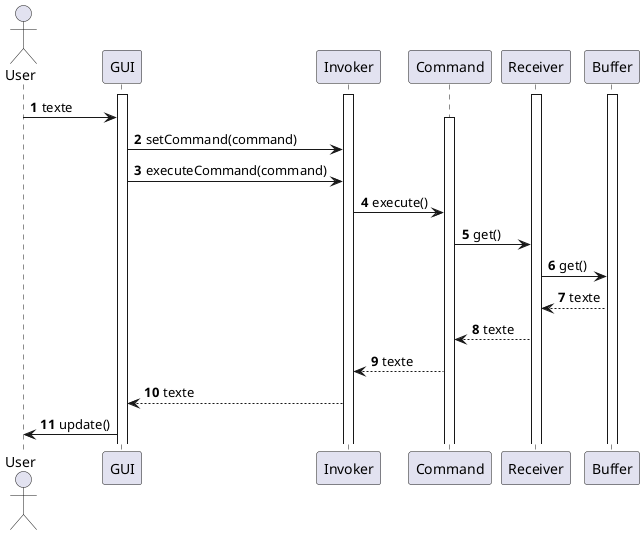 @startuml
'https://plantuml.com/sequence-diagram

autonumber

actor User

activate GUI
activate Invoker
participant Command
activate Receiver
activate Buffer

User -> GUI : texte
activate Command
GUI -> Invoker : setCommand(command)
GUI -> Invoker : executeCommand(command)
Invoker -> Command : execute()
Command -> Receiver : get()
Receiver -> Buffer : get()

Buffer --> Receiver : texte
Receiver --> Command : texte
Command --> Invoker : texte
Invoker --> GUI : texte
GUI -> User : update()

@enduml